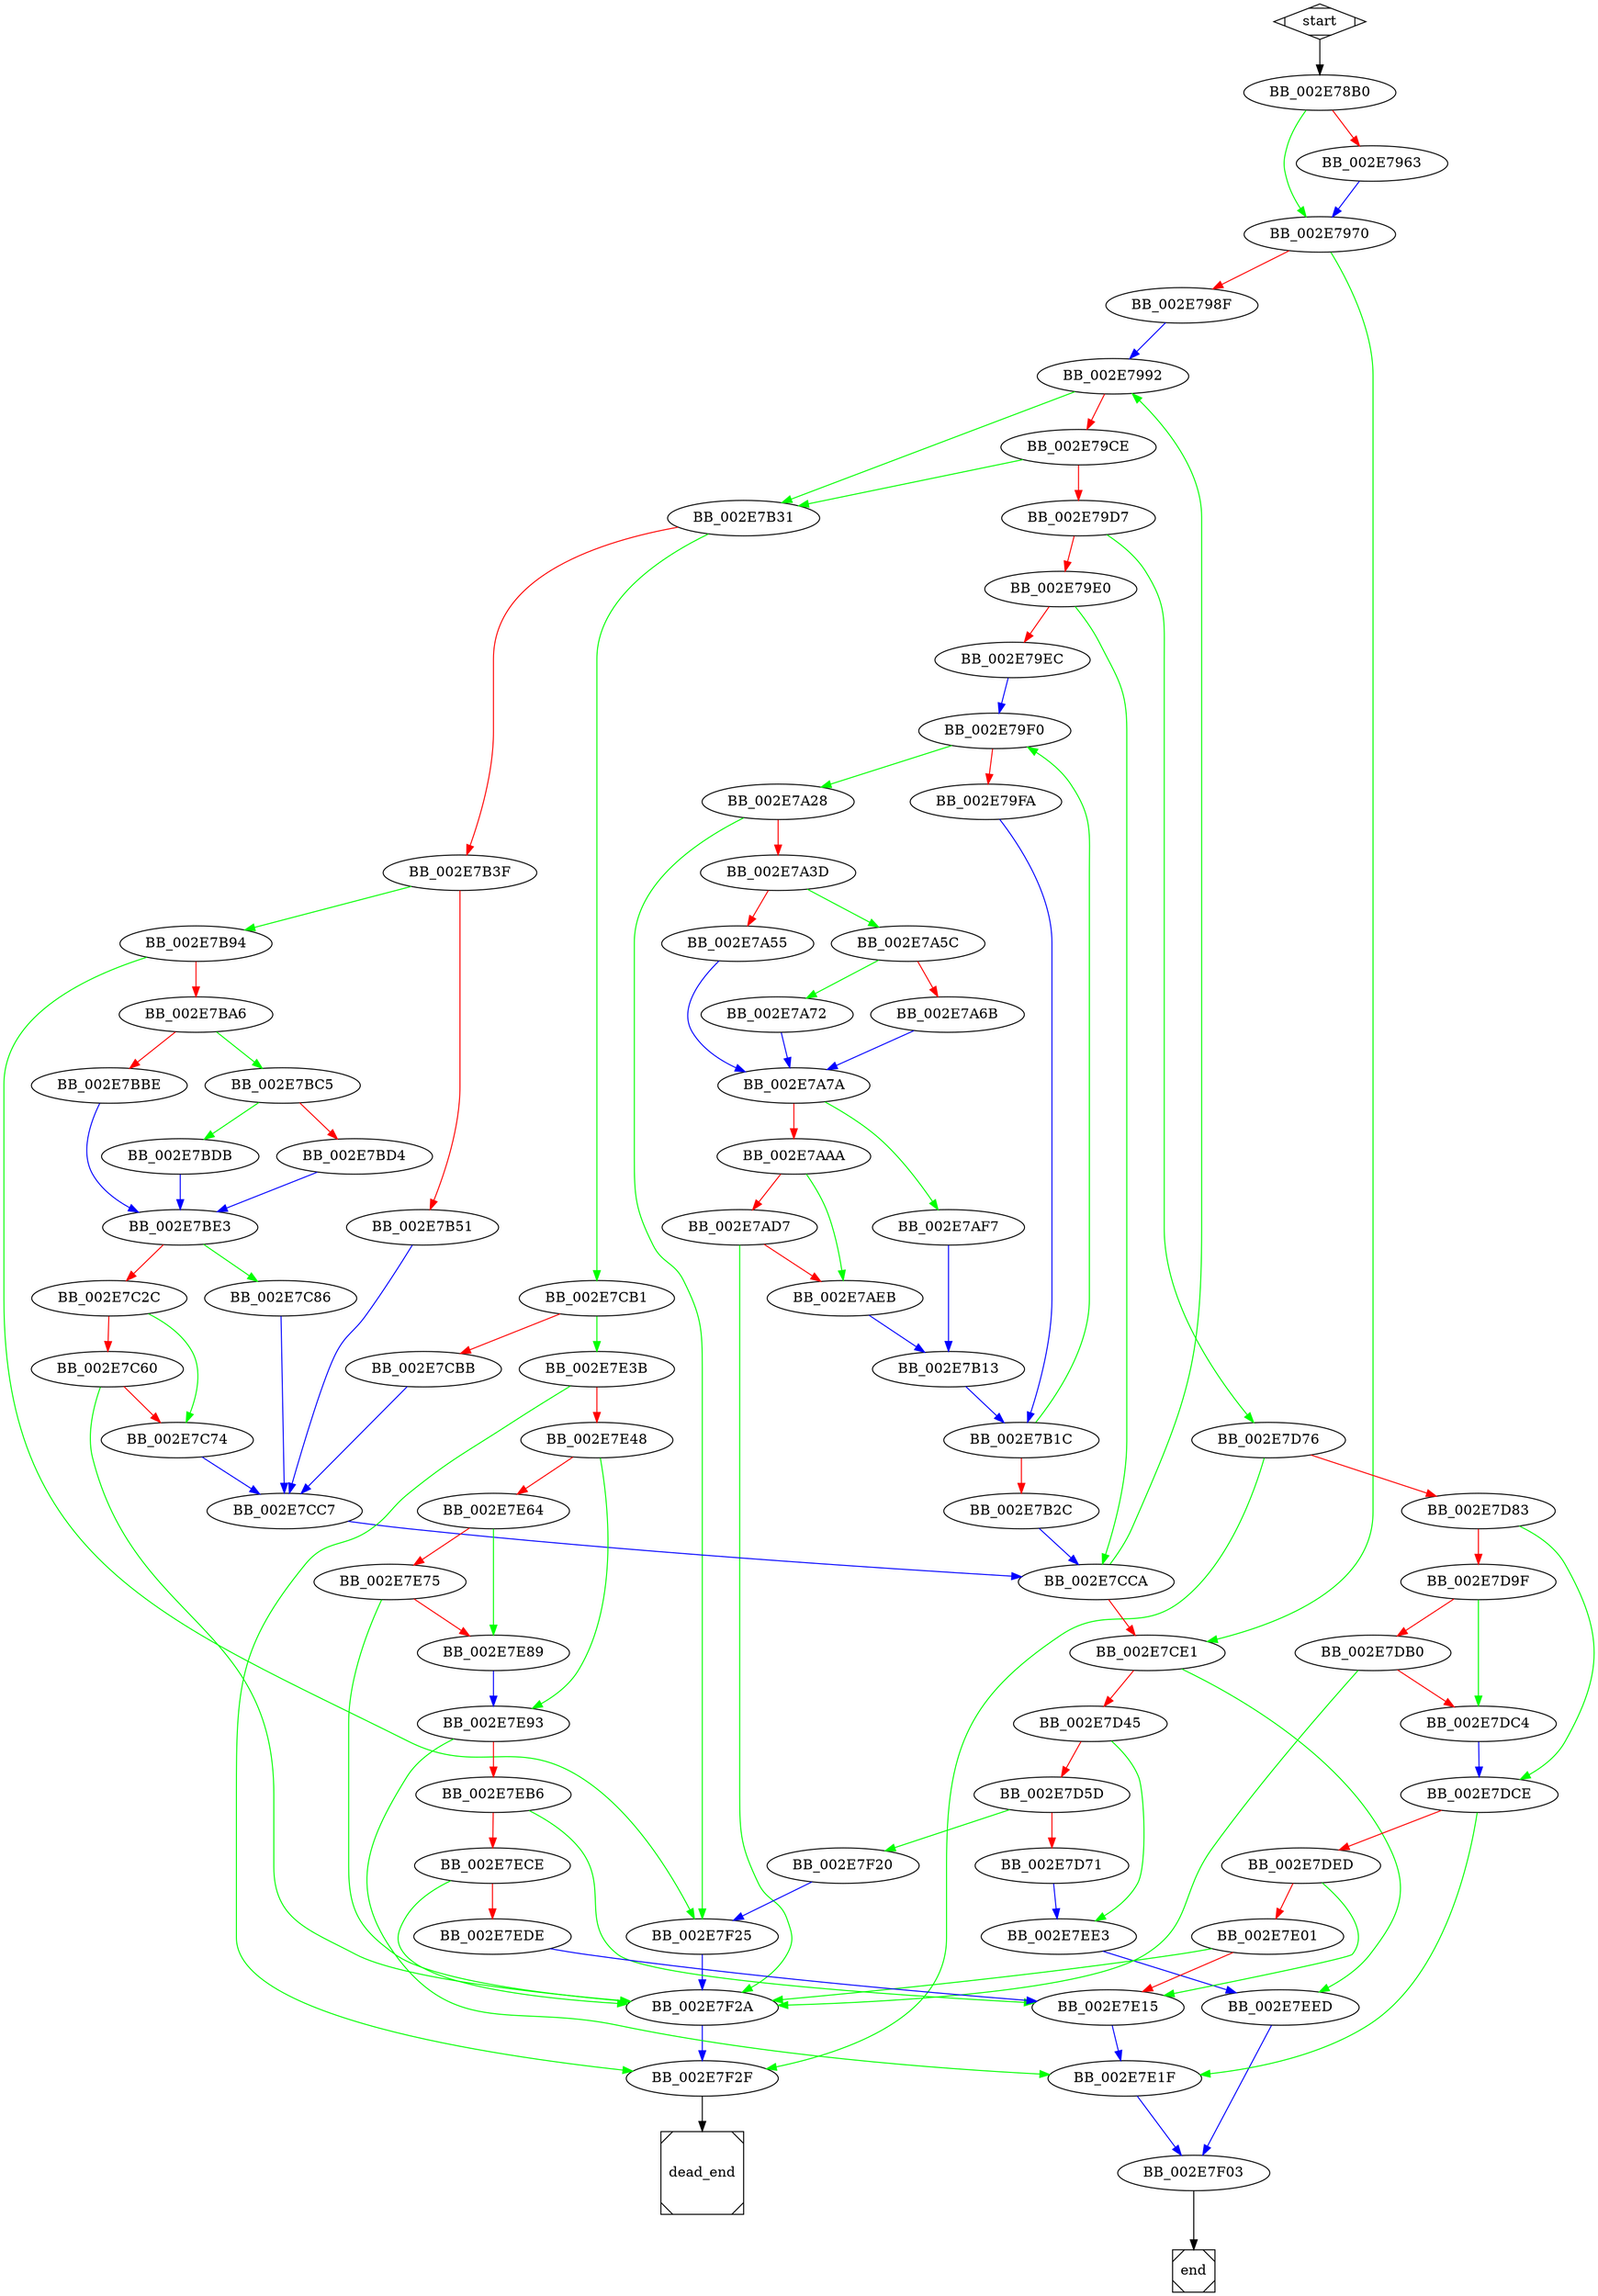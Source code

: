 digraph G {
  start -> BB_002E78B0;

  BB_002E78B0 -> BB_002E7963 [color=red];
  BB_002E78B0 -> BB_002E7970 [color=green];
  
  BB_002E7963 -> BB_002E7970 [color=blue];
  
  BB_002E7970 -> BB_002E798F [color=red];
  BB_002E7970 -> BB_002E7CE1 [color=green];
  
  BB_002E798F -> BB_002E7992 [color=blue];
  
  BB_002E7992 -> BB_002E79CE [color=red];
  BB_002E7992 -> BB_002E7B31 [color=green];
  
  BB_002E79CE -> BB_002E79D7 [color=red];
  BB_002E79CE -> BB_002E7B31 [color=green];
  
  BB_002E79D7 -> BB_002E79E0 [color=red];
  BB_002E79D7 -> BB_002E7D76 [color=green];
  
  BB_002E79E0 -> BB_002E79EC [color=red];
  BB_002E79E0 -> BB_002E7CCA [color=green];
  
  BB_002E79EC -> BB_002E79F0 [color=blue];
  
  BB_002E79F0 -> BB_002E79FA [color=red];
  BB_002E79F0 -> BB_002E7A28 [color=green];
  
  BB_002E79FA -> BB_002E7B1C [color=blue];
  
  BB_002E7A28 -> BB_002E7A3D [color=red];
  BB_002E7A28 -> BB_002E7F25 [color=green];
  
  BB_002E7A3D -> BB_002E7A55 [color=red];
  BB_002E7A3D -> BB_002E7A5C [color=green];
  
  BB_002E7A55 -> BB_002E7A7A [color=blue];
  
  BB_002E7A5C -> BB_002E7A6B [color=red];
  BB_002E7A5C -> BB_002E7A72 [color=green];
  
  BB_002E7A6B -> BB_002E7A7A [color=blue];
  
  BB_002E7A72 -> BB_002E7A7A [color=blue];
  
  BB_002E7A7A -> BB_002E7AAA [color=red];
  BB_002E7A7A -> BB_002E7AF7 [color=green];
  
  BB_002E7AAA -> BB_002E7AD7 [color=red];
  BB_002E7AAA -> BB_002E7AEB [color=green];
  
  BB_002E7AD7 -> BB_002E7AEB [color=red];
  BB_002E7AD7 -> BB_002E7F2A [color=green];
  
  BB_002E7AEB -> BB_002E7B13 [color=blue];
  
  BB_002E7AF7 -> BB_002E7B13 [color=blue];
  
  BB_002E7B13 -> BB_002E7B1C [color=blue];
  
  BB_002E7B1C -> BB_002E7B2C [color=red];
  BB_002E7B1C -> BB_002E79F0 [color=green];
  
  BB_002E7B2C -> BB_002E7CCA [color=blue];
  
  BB_002E7B31 -> BB_002E7B3F [color=red];
  BB_002E7B31 -> BB_002E7CB1 [color=green];
  
  BB_002E7B3F -> BB_002E7B51 [color=red];
  BB_002E7B3F -> BB_002E7B94 [color=green];
  
  BB_002E7B51 -> BB_002E7CC7 [color=blue];
  
  BB_002E7B94 -> BB_002E7BA6 [color=red];
  BB_002E7B94 -> BB_002E7F25 [color=green];
  
  BB_002E7BA6 -> BB_002E7BBE [color=red];
  BB_002E7BA6 -> BB_002E7BC5 [color=green];
  
  BB_002E7BBE -> BB_002E7BE3 [color=blue];
  
  BB_002E7BC5 -> BB_002E7BD4 [color=red];
  BB_002E7BC5 -> BB_002E7BDB [color=green];
  
  BB_002E7BD4 -> BB_002E7BE3 [color=blue];
  
  BB_002E7BDB -> BB_002E7BE3 [color=blue];
  
  BB_002E7BE3 -> BB_002E7C2C [color=red];
  BB_002E7BE3 -> BB_002E7C86 [color=green];
  
  BB_002E7C2C -> BB_002E7C60 [color=red];
  BB_002E7C2C -> BB_002E7C74 [color=green];
  
  BB_002E7C60 -> BB_002E7C74 [color=red];
  BB_002E7C60 -> BB_002E7F2A [color=green];
  
  BB_002E7C74 -> BB_002E7CC7 [color=blue];
  
  BB_002E7C86 -> BB_002E7CC7 [color=blue];
  
  BB_002E7CB1 -> BB_002E7CBB [color=red];
  BB_002E7CB1 -> BB_002E7E3B [color=green];
  
  BB_002E7CBB -> BB_002E7CC7 [color=blue];
  
  BB_002E7CC7 -> BB_002E7CCA [color=blue];
  
  BB_002E7CCA -> BB_002E7CE1 [color=red];
  BB_002E7CCA -> BB_002E7992 [color=green];
  
  BB_002E7CE1 -> BB_002E7D45 [color=red];
  BB_002E7CE1 -> BB_002E7EED [color=green];
  
  BB_002E7D45 -> BB_002E7D5D [color=red];
  BB_002E7D45 -> BB_002E7EE3 [color=green];
  
  BB_002E7D5D -> BB_002E7D71 [color=red];
  BB_002E7D5D -> BB_002E7F20 [color=green];
  
  BB_002E7D71 -> BB_002E7EE3 [color=blue];
  
  BB_002E7D76 -> BB_002E7D83 [color=red];
  BB_002E7D76 -> BB_002E7F2F [color=green];
  
  BB_002E7D83 -> BB_002E7D9F [color=red];
  BB_002E7D83 -> BB_002E7DCE [color=green];
  
  BB_002E7D9F -> BB_002E7DB0 [color=red];
  BB_002E7D9F -> BB_002E7DC4 [color=green];
  
  BB_002E7DB0 -> BB_002E7DC4 [color=red];
  BB_002E7DB0 -> BB_002E7F2A [color=green];
  
  BB_002E7DC4 -> BB_002E7DCE [color=blue];
  
  BB_002E7DCE -> BB_002E7DED [color=red];
  BB_002E7DCE -> BB_002E7E1F [color=green];
  
  BB_002E7DED -> BB_002E7E01 [color=red];
  BB_002E7DED -> BB_002E7E15 [color=green];
  
  BB_002E7E01 -> BB_002E7E15 [color=red];
  BB_002E7E01 -> BB_002E7F2A [color=green];
  
  BB_002E7E15 -> BB_002E7E1F [color=blue];
  
  BB_002E7E1F -> BB_002E7F03 [color=blue];
  
  BB_002E7E3B -> BB_002E7E48 [color=red];
  BB_002E7E3B -> BB_002E7F2F [color=green];
  
  BB_002E7E48 -> BB_002E7E64 [color=red];
  BB_002E7E48 -> BB_002E7E93 [color=green];
  
  BB_002E7E64 -> BB_002E7E75 [color=red];
  BB_002E7E64 -> BB_002E7E89 [color=green];
  
  BB_002E7E75 -> BB_002E7E89 [color=red];
  BB_002E7E75 -> BB_002E7F2A [color=green];
  
  BB_002E7E89 -> BB_002E7E93 [color=blue];
  
  BB_002E7E93 -> BB_002E7EB6 [color=red];
  BB_002E7E93 -> BB_002E7E1F [color=green];
  
  BB_002E7EB6 -> BB_002E7ECE [color=red];
  BB_002E7EB6 -> BB_002E7E15 [color=green];
  
  BB_002E7ECE -> BB_002E7EDE [color=red];
  BB_002E7ECE -> BB_002E7F2A [color=green];
  
  BB_002E7EDE -> BB_002E7E15 [color=blue];
  
  BB_002E7EE3 -> BB_002E7EED [color=blue];
  
  BB_002E7EED -> BB_002E7F03 [color=blue];
  
  BB_002E7F03 -> end;
  
  BB_002E7F20 -> BB_002E7F25 [color=blue];
  
  BB_002E7F25 -> BB_002E7F2A [color=blue];
  
  BB_002E7F2A -> BB_002E7F2F [color=blue];
  
  BB_002E7F2F -> dead_end;

  start [shape=Mdiamond];
  end [shape=Msquare];
  dead_end [shape=Msquare];
}
